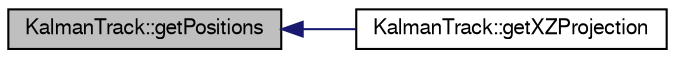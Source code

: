 digraph "KalmanTrack::getPositions"
{
  bgcolor="transparent";
  edge [fontname="FreeSans",fontsize="10",labelfontname="FreeSans",labelfontsize="10"];
  node [fontname="FreeSans",fontsize="10",shape=record];
  rankdir="LR";
  Node1 [label="KalmanTrack::getPositions",height=0.2,width=0.4,color="black", fillcolor="grey75", style="filled" fontcolor="black"];
  Node1 -> Node2 [dir="back",color="midnightblue",fontsize="10",style="solid",fontname="FreeSans"];
  Node2 [label="KalmanTrack::getXZProjection",height=0.2,width=0.4,color="black",URL="$d9/dc3/classKalmanTrack.html#ae07c88148b788116759dcd1048a5aeac"];
}

